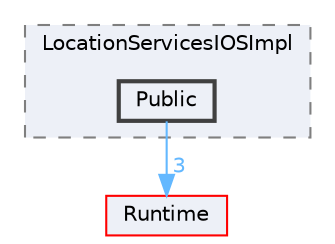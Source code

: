digraph "Public"
{
 // INTERACTIVE_SVG=YES
 // LATEX_PDF_SIZE
  bgcolor="transparent";
  edge [fontname=Helvetica,fontsize=10,labelfontname=Helvetica,labelfontsize=10];
  node [fontname=Helvetica,fontsize=10,shape=box,height=0.2,width=0.4];
  compound=true
  subgraph clusterdir_bdf99146954b4c5e4f457abfe745bc59 {
    graph [ bgcolor="#edf0f7", pencolor="grey50", label="LocationServicesIOSImpl", fontname=Helvetica,fontsize=10 style="filled,dashed", URL="dir_bdf99146954b4c5e4f457abfe745bc59.html",tooltip=""]
  dir_6f30dd9adc633f8c17d532180ec080f9 [label="Public", fillcolor="#edf0f7", color="grey25", style="filled,bold", URL="dir_6f30dd9adc633f8c17d532180ec080f9.html",tooltip=""];
  }
  dir_7536b172fbd480bfd146a1b1acd6856b [label="Runtime", fillcolor="#edf0f7", color="red", style="filled", URL="dir_7536b172fbd480bfd146a1b1acd6856b.html",tooltip=""];
  dir_6f30dd9adc633f8c17d532180ec080f9->dir_7536b172fbd480bfd146a1b1acd6856b [headlabel="3", labeldistance=1.5 headhref="dir_000874_000984.html" href="dir_000874_000984.html" color="steelblue1" fontcolor="steelblue1"];
}
